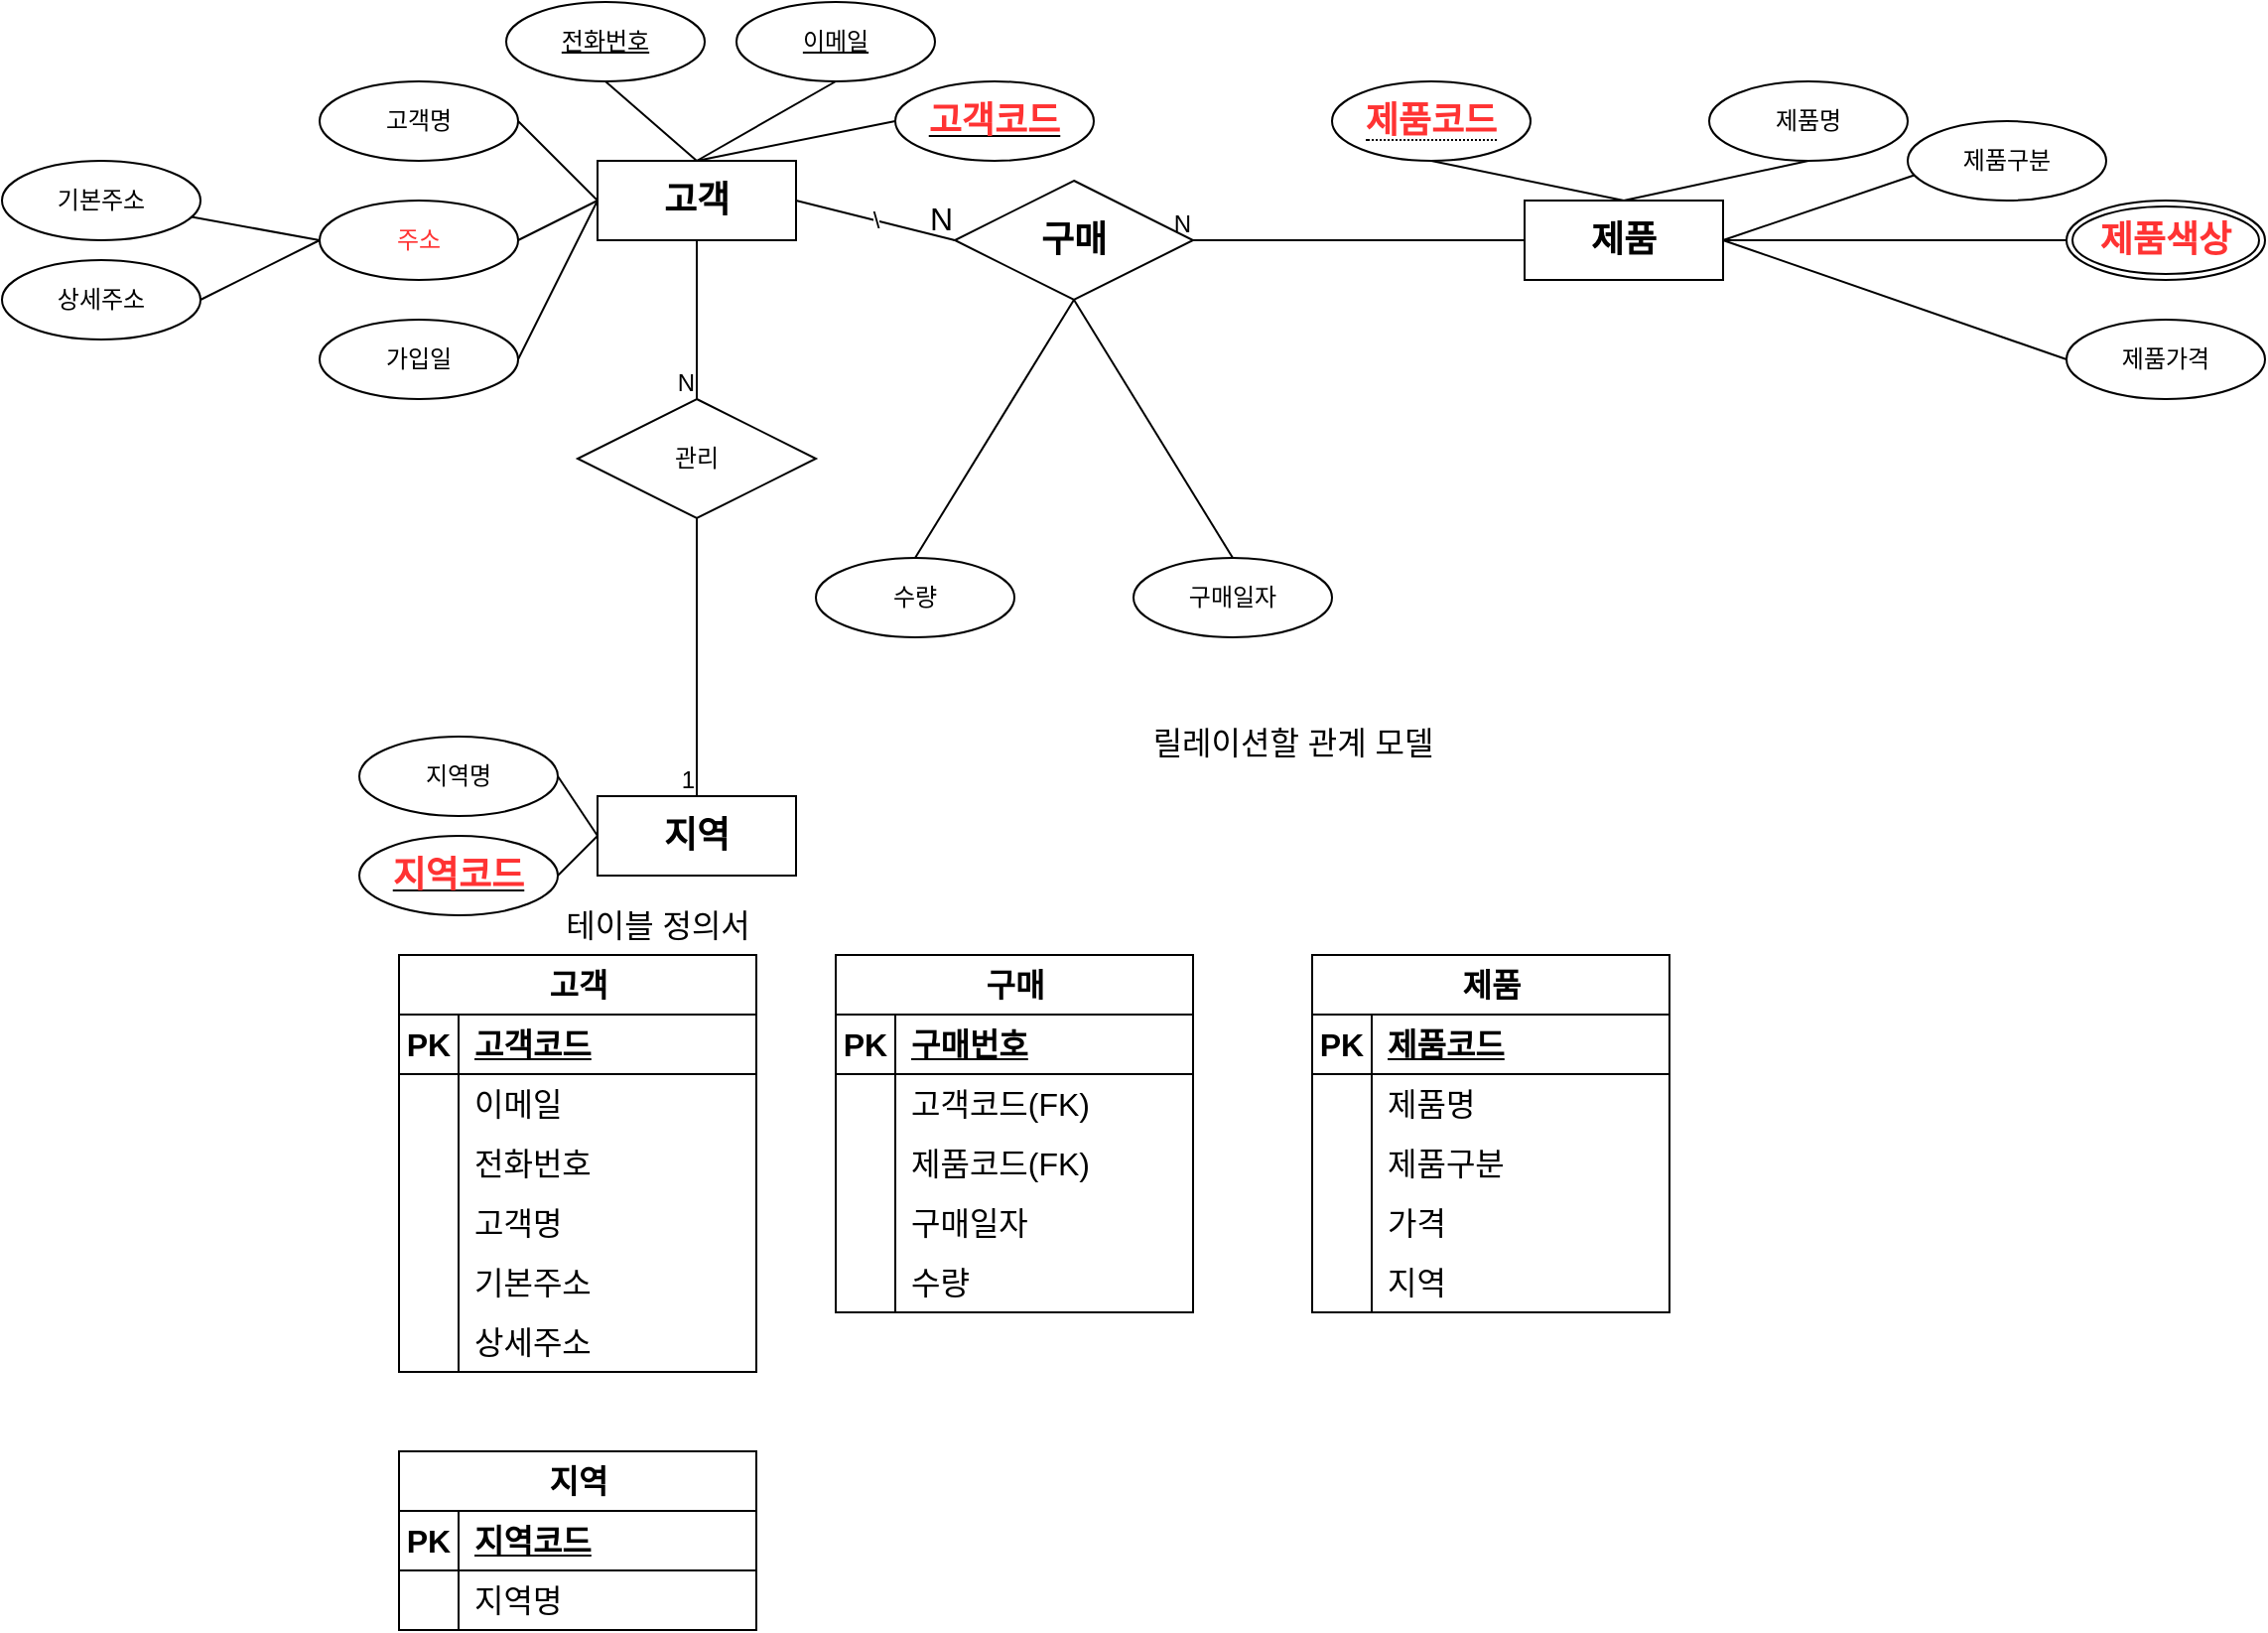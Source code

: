 <mxfile version="22.1.16" type="github">
  <diagram name="페이지-1" id="XXd5la0gGxo-WiuPi_Nq">
    <mxGraphModel dx="772" dy="799" grid="1" gridSize="10" guides="1" tooltips="1" connect="1" arrows="1" fold="1" page="1" pageScale="1" pageWidth="827" pageHeight="1169" math="0" shadow="0">
      <root>
        <mxCell id="0" />
        <mxCell id="1" parent="0" />
        <mxCell id="Sp2O6UVeh7xAuPdAi9yz-2" value="&lt;font style=&quot;font-size: 18px;&quot;&gt;&lt;b&gt;고객&lt;/b&gt;&lt;/font&gt;" style="whiteSpace=wrap;html=1;align=center;" parent="1" vertex="1">
          <mxGeometry x="360" y="680" width="100" height="40" as="geometry" />
        </mxCell>
        <mxCell id="Sp2O6UVeh7xAuPdAi9yz-3" value="고객명" style="ellipse;whiteSpace=wrap;html=1;align=center;" parent="1" vertex="1">
          <mxGeometry x="220" y="640" width="100" height="40" as="geometry" />
        </mxCell>
        <mxCell id="Sp2O6UVeh7xAuPdAi9yz-4" value="" style="endArrow=none;html=1;rounded=0;exitX=1;exitY=0.5;exitDx=0;exitDy=0;entryX=0;entryY=0.5;entryDx=0;entryDy=0;" parent="1" source="Sp2O6UVeh7xAuPdAi9yz-3" target="Sp2O6UVeh7xAuPdAi9yz-2" edge="1">
          <mxGeometry relative="1" as="geometry">
            <mxPoint x="330" y="700" as="sourcePoint" />
            <mxPoint x="490" y="700" as="targetPoint" />
          </mxGeometry>
        </mxCell>
        <mxCell id="Sp2O6UVeh7xAuPdAi9yz-6" value="" style="endArrow=none;html=1;rounded=0;entryX=0.5;entryY=1;entryDx=0;entryDy=0;exitX=0.5;exitY=0;exitDx=0;exitDy=0;" parent="1" source="Sp2O6UVeh7xAuPdAi9yz-2" target="Sp2O6UVeh7xAuPdAi9yz-8" edge="1">
          <mxGeometry relative="1" as="geometry">
            <mxPoint x="395" y="680" as="sourcePoint" />
            <mxPoint x="410" y="640" as="targetPoint" />
          </mxGeometry>
        </mxCell>
        <mxCell id="Sp2O6UVeh7xAuPdAi9yz-8" value="전화번호" style="ellipse;whiteSpace=wrap;html=1;align=center;fontStyle=4;" parent="1" vertex="1">
          <mxGeometry x="314" y="600" width="100" height="40" as="geometry" />
        </mxCell>
        <mxCell id="Sp2O6UVeh7xAuPdAi9yz-12" value="이메일" style="ellipse;whiteSpace=wrap;html=1;align=center;fontStyle=4;" parent="1" vertex="1">
          <mxGeometry x="430" y="600" width="100" height="40" as="geometry" />
        </mxCell>
        <mxCell id="Sp2O6UVeh7xAuPdAi9yz-13" value="&lt;font color=&quot;#ff3333&quot; style=&quot;font-size: 18px;&quot;&gt;&lt;b&gt;고객코드&lt;/b&gt;&lt;/font&gt;" style="ellipse;whiteSpace=wrap;html=1;align=center;fontStyle=4;" parent="1" vertex="1">
          <mxGeometry x="510" y="640" width="100" height="40" as="geometry" />
        </mxCell>
        <mxCell id="Sp2O6UVeh7xAuPdAi9yz-15" value="&lt;font color=&quot;#ff3333&quot;&gt;주소&lt;/font&gt;" style="ellipse;whiteSpace=wrap;html=1;align=center;" parent="1" vertex="1">
          <mxGeometry x="220" y="700" width="100" height="40" as="geometry" />
        </mxCell>
        <mxCell id="Sp2O6UVeh7xAuPdAi9yz-16" value="" style="endArrow=none;html=1;rounded=0;exitX=1;exitY=0.5;exitDx=0;exitDy=0;entryX=0;entryY=0.5;entryDx=0;entryDy=0;" parent="1" source="Sp2O6UVeh7xAuPdAi9yz-15" target="Sp2O6UVeh7xAuPdAi9yz-2" edge="1">
          <mxGeometry relative="1" as="geometry">
            <mxPoint x="390" y="690" as="sourcePoint" />
            <mxPoint x="550" y="690" as="targetPoint" />
          </mxGeometry>
        </mxCell>
        <mxCell id="Sp2O6UVeh7xAuPdAi9yz-17" value="기본주소" style="ellipse;whiteSpace=wrap;html=1;align=center;" parent="1" vertex="1">
          <mxGeometry x="60" y="680" width="100" height="40" as="geometry" />
        </mxCell>
        <mxCell id="Sp2O6UVeh7xAuPdAi9yz-19" value="상세주소" style="ellipse;whiteSpace=wrap;html=1;align=center;" parent="1" vertex="1">
          <mxGeometry x="60" y="730" width="100" height="40" as="geometry" />
        </mxCell>
        <mxCell id="Sp2O6UVeh7xAuPdAi9yz-20" value="" style="endArrow=none;html=1;rounded=0;exitX=1;exitY=0.5;exitDx=0;exitDy=0;entryX=0;entryY=0.5;entryDx=0;entryDy=0;" parent="1" source="Sp2O6UVeh7xAuPdAi9yz-19" target="Sp2O6UVeh7xAuPdAi9yz-15" edge="1">
          <mxGeometry relative="1" as="geometry">
            <mxPoint x="360" y="690" as="sourcePoint" />
            <mxPoint x="520" y="690" as="targetPoint" />
          </mxGeometry>
        </mxCell>
        <mxCell id="Sp2O6UVeh7xAuPdAi9yz-21" value="" style="endArrow=none;html=1;rounded=0;entryX=0;entryY=0.5;entryDx=0;entryDy=0;" parent="1" source="Sp2O6UVeh7xAuPdAi9yz-17" target="Sp2O6UVeh7xAuPdAi9yz-15" edge="1">
          <mxGeometry relative="1" as="geometry">
            <mxPoint x="360" y="690" as="sourcePoint" />
            <mxPoint x="520" y="690" as="targetPoint" />
          </mxGeometry>
        </mxCell>
        <mxCell id="Sp2O6UVeh7xAuPdAi9yz-22" value="가입일" style="ellipse;whiteSpace=wrap;html=1;align=center;" parent="1" vertex="1">
          <mxGeometry x="220" y="760" width="100" height="40" as="geometry" />
        </mxCell>
        <mxCell id="Sp2O6UVeh7xAuPdAi9yz-23" value="" style="endArrow=none;html=1;rounded=0;exitX=1;exitY=0.5;exitDx=0;exitDy=0;" parent="1" source="Sp2O6UVeh7xAuPdAi9yz-22" edge="1">
          <mxGeometry relative="1" as="geometry">
            <mxPoint x="360" y="690" as="sourcePoint" />
            <mxPoint x="360" y="700" as="targetPoint" />
          </mxGeometry>
        </mxCell>
        <mxCell id="Sp2O6UVeh7xAuPdAi9yz-29" value="&lt;font style=&quot;font-size: 18px;&quot;&gt;&lt;b&gt;지역&lt;/b&gt;&lt;/font&gt;" style="whiteSpace=wrap;html=1;align=center;" parent="1" vertex="1">
          <mxGeometry x="360" y="1000" width="100" height="40" as="geometry" />
        </mxCell>
        <mxCell id="Sp2O6UVeh7xAuPdAi9yz-32" value="지역명" style="ellipse;whiteSpace=wrap;html=1;align=center;" parent="1" vertex="1">
          <mxGeometry x="240" y="970" width="100" height="40" as="geometry" />
        </mxCell>
        <mxCell id="Sp2O6UVeh7xAuPdAi9yz-33" value="&lt;font color=&quot;#ff3333&quot; style=&quot;font-size: 18px;&quot;&gt;&lt;b&gt;지역코드&lt;/b&gt;&lt;/font&gt;" style="ellipse;whiteSpace=wrap;html=1;align=center;fontStyle=4;" parent="1" vertex="1">
          <mxGeometry x="240" y="1020" width="100" height="40" as="geometry" />
        </mxCell>
        <mxCell id="Sp2O6UVeh7xAuPdAi9yz-34" value="" style="endArrow=none;html=1;rounded=0;exitX=1;exitY=0.5;exitDx=0;exitDy=0;entryX=0;entryY=0.5;entryDx=0;entryDy=0;" parent="1" source="Sp2O6UVeh7xAuPdAi9yz-33" target="Sp2O6UVeh7xAuPdAi9yz-29" edge="1">
          <mxGeometry relative="1" as="geometry">
            <mxPoint x="360" y="990" as="sourcePoint" />
            <mxPoint x="520" y="990" as="targetPoint" />
          </mxGeometry>
        </mxCell>
        <mxCell id="Sp2O6UVeh7xAuPdAi9yz-39" value="" style="endArrow=none;html=1;rounded=0;exitX=1;exitY=0.5;exitDx=0;exitDy=0;entryX=0;entryY=0.5;entryDx=0;entryDy=0;" parent="1" source="Sp2O6UVeh7xAuPdAi9yz-32" target="Sp2O6UVeh7xAuPdAi9yz-29" edge="1">
          <mxGeometry relative="1" as="geometry">
            <mxPoint x="360" y="990" as="sourcePoint" />
            <mxPoint x="520" y="990" as="targetPoint" />
          </mxGeometry>
        </mxCell>
        <mxCell id="Sp2O6UVeh7xAuPdAi9yz-53" value="&lt;font style=&quot;font-size: 18px;&quot;&gt;&lt;b&gt;제품&lt;/b&gt;&lt;/font&gt;" style="whiteSpace=wrap;html=1;align=center;" parent="1" vertex="1">
          <mxGeometry x="827" y="700" width="100" height="40" as="geometry" />
        </mxCell>
        <mxCell id="Sp2O6UVeh7xAuPdAi9yz-54" value="" style="endArrow=none;html=1;rounded=0;entryX=0.5;entryY=0;entryDx=0;entryDy=0;exitX=0.5;exitY=1;exitDx=0;exitDy=0;" parent="1" source="Sp2O6UVeh7xAuPdAi9yz-94" target="Sp2O6UVeh7xAuPdAi9yz-53" edge="1">
          <mxGeometry relative="1" as="geometry">
            <mxPoint x="830" y="760" as="sourcePoint" />
            <mxPoint x="820" y="910" as="targetPoint" />
          </mxGeometry>
        </mxCell>
        <mxCell id="Sp2O6UVeh7xAuPdAi9yz-56" value="" style="endArrow=none;html=1;rounded=0;entryX=0.5;entryY=0;entryDx=0;entryDy=0;exitX=0.5;exitY=1;exitDx=0;exitDy=0;" parent="1" source="Sp2O6UVeh7xAuPdAi9yz-57" target="Sp2O6UVeh7xAuPdAi9yz-53" edge="1">
          <mxGeometry relative="1" as="geometry">
            <mxPoint x="960" y="760" as="sourcePoint" />
            <mxPoint x="820" y="910" as="targetPoint" />
          </mxGeometry>
        </mxCell>
        <mxCell id="Sp2O6UVeh7xAuPdAi9yz-57" value="제품명" style="ellipse;whiteSpace=wrap;html=1;align=center;" parent="1" vertex="1">
          <mxGeometry x="920" y="640" width="100" height="40" as="geometry" />
        </mxCell>
        <mxCell id="Sp2O6UVeh7xAuPdAi9yz-58" value="" style="endArrow=none;html=1;rounded=0;exitX=1;exitY=0.5;exitDx=0;exitDy=0;entryX=0.04;entryY=0.675;entryDx=0;entryDy=0;entryPerimeter=0;" parent="1" source="Sp2O6UVeh7xAuPdAi9yz-53" target="Sp2O6UVeh7xAuPdAi9yz-59" edge="1">
          <mxGeometry relative="1" as="geometry">
            <mxPoint x="660" y="810" as="sourcePoint" />
            <mxPoint x="1040" y="800" as="targetPoint" />
          </mxGeometry>
        </mxCell>
        <mxCell id="Sp2O6UVeh7xAuPdAi9yz-59" value="제품구분" style="ellipse;whiteSpace=wrap;html=1;align=center;" parent="1" vertex="1">
          <mxGeometry x="1020" y="660" width="100" height="40" as="geometry" />
        </mxCell>
        <mxCell id="Sp2O6UVeh7xAuPdAi9yz-60" value="&lt;font color=&quot;#ff3333&quot; style=&quot;font-size: 18px;&quot;&gt;&lt;b&gt;제품색상&lt;/b&gt;&lt;/font&gt;" style="ellipse;shape=doubleEllipse;margin=3;whiteSpace=wrap;html=1;align=center;" parent="1" vertex="1">
          <mxGeometry x="1100" y="700" width="100" height="40" as="geometry" />
        </mxCell>
        <mxCell id="Sp2O6UVeh7xAuPdAi9yz-61" value="" style="endArrow=none;html=1;rounded=0;exitX=1;exitY=0.5;exitDx=0;exitDy=0;entryX=0;entryY=0.5;entryDx=0;entryDy=0;" parent="1" source="Sp2O6UVeh7xAuPdAi9yz-53" target="Sp2O6UVeh7xAuPdAi9yz-60" edge="1">
          <mxGeometry relative="1" as="geometry">
            <mxPoint x="660" y="810" as="sourcePoint" />
            <mxPoint x="820" y="810" as="targetPoint" />
          </mxGeometry>
        </mxCell>
        <mxCell id="Sp2O6UVeh7xAuPdAi9yz-62" value="" style="endArrow=none;html=1;rounded=0;exitX=1;exitY=0.5;exitDx=0;exitDy=0;entryX=0;entryY=0.5;entryDx=0;entryDy=0;" parent="1" source="Sp2O6UVeh7xAuPdAi9yz-53" target="Sp2O6UVeh7xAuPdAi9yz-63" edge="1">
          <mxGeometry relative="1" as="geometry">
            <mxPoint x="660" y="810" as="sourcePoint" />
            <mxPoint x="1040" y="920" as="targetPoint" />
          </mxGeometry>
        </mxCell>
        <mxCell id="Sp2O6UVeh7xAuPdAi9yz-63" value="제품가격" style="ellipse;whiteSpace=wrap;html=1;align=center;" parent="1" vertex="1">
          <mxGeometry x="1100" y="760" width="100" height="40" as="geometry" />
        </mxCell>
        <mxCell id="Sp2O6UVeh7xAuPdAi9yz-67" value="" style="endArrow=none;html=1;rounded=0;entryX=0.5;entryY=0;entryDx=0;entryDy=0;exitX=0.5;exitY=1;exitDx=0;exitDy=0;" parent="1" source="Sp2O6UVeh7xAuPdAi9yz-12" target="Sp2O6UVeh7xAuPdAi9yz-2" edge="1">
          <mxGeometry relative="1" as="geometry">
            <mxPoint x="210" y="800" as="sourcePoint" />
            <mxPoint x="370" y="800" as="targetPoint" />
          </mxGeometry>
        </mxCell>
        <mxCell id="Sp2O6UVeh7xAuPdAi9yz-72" value="" style="endArrow=none;html=1;rounded=0;exitX=0;exitY=0.5;exitDx=0;exitDy=0;" parent="1" source="Sp2O6UVeh7xAuPdAi9yz-13" edge="1">
          <mxGeometry relative="1" as="geometry">
            <mxPoint x="210" y="800" as="sourcePoint" />
            <mxPoint x="410" y="680" as="targetPoint" />
          </mxGeometry>
        </mxCell>
        <mxCell id="Sp2O6UVeh7xAuPdAi9yz-73" value="" style="endArrow=none;html=1;rounded=0;exitX=0.5;exitY=1;exitDx=0;exitDy=0;" parent="1" source="Sp2O6UVeh7xAuPdAi9yz-2" edge="1">
          <mxGeometry relative="1" as="geometry">
            <mxPoint x="210" y="800" as="sourcePoint" />
            <mxPoint x="410" y="800" as="targetPoint" />
          </mxGeometry>
        </mxCell>
        <mxCell id="Sp2O6UVeh7xAuPdAi9yz-74" value="N" style="resizable=0;html=1;whiteSpace=wrap;align=right;verticalAlign=bottom;" parent="Sp2O6UVeh7xAuPdAi9yz-73" connectable="0" vertex="1">
          <mxGeometry x="1" relative="1" as="geometry" />
        </mxCell>
        <mxCell id="Sp2O6UVeh7xAuPdAi9yz-75" value="관리" style="shape=rhombus;perimeter=rhombusPerimeter;whiteSpace=wrap;html=1;align=center;" parent="1" vertex="1">
          <mxGeometry x="350" y="800" width="120" height="60" as="geometry" />
        </mxCell>
        <mxCell id="Sp2O6UVeh7xAuPdAi9yz-76" value="" style="endArrow=none;html=1;rounded=0;entryX=0.5;entryY=0;entryDx=0;entryDy=0;exitX=0.5;exitY=1;exitDx=0;exitDy=0;" parent="1" source="Sp2O6UVeh7xAuPdAi9yz-75" target="Sp2O6UVeh7xAuPdAi9yz-29" edge="1">
          <mxGeometry relative="1" as="geometry">
            <mxPoint x="210" y="800" as="sourcePoint" />
            <mxPoint x="370" y="800" as="targetPoint" />
          </mxGeometry>
        </mxCell>
        <mxCell id="Sp2O6UVeh7xAuPdAi9yz-77" value="1" style="resizable=0;html=1;whiteSpace=wrap;align=right;verticalAlign=bottom;" parent="Sp2O6UVeh7xAuPdAi9yz-76" connectable="0" vertex="1">
          <mxGeometry x="1" relative="1" as="geometry" />
        </mxCell>
        <mxCell id="Sp2O6UVeh7xAuPdAi9yz-82" value="&lt;font style=&quot;font-size: 18px;&quot;&gt;&lt;b&gt;구매&lt;/b&gt;&lt;/font&gt;" style="shape=rhombus;perimeter=rhombusPerimeter;whiteSpace=wrap;html=1;align=center;" parent="1" vertex="1">
          <mxGeometry x="540" y="690" width="120" height="60" as="geometry" />
        </mxCell>
        <mxCell id="Sp2O6UVeh7xAuPdAi9yz-87" value="" style="endArrow=none;html=1;rounded=0;exitX=0.5;exitY=1;exitDx=0;exitDy=0;" parent="1" source="Sp2O6UVeh7xAuPdAi9yz-82" edge="1">
          <mxGeometry relative="1" as="geometry">
            <mxPoint x="500" y="800" as="sourcePoint" />
            <mxPoint x="520" y="880" as="targetPoint" />
          </mxGeometry>
        </mxCell>
        <mxCell id="Sp2O6UVeh7xAuPdAi9yz-88" value="수량" style="ellipse;whiteSpace=wrap;html=1;align=center;" parent="1" vertex="1">
          <mxGeometry x="470" y="880" width="100" height="40" as="geometry" />
        </mxCell>
        <mxCell id="Sp2O6UVeh7xAuPdAi9yz-89" value="" style="endArrow=none;html=1;rounded=0;exitX=0.5;exitY=1;exitDx=0;exitDy=0;entryX=0.5;entryY=0;entryDx=0;entryDy=0;" parent="1" edge="1" target="Sp2O6UVeh7xAuPdAi9yz-90" source="Sp2O6UVeh7xAuPdAi9yz-82">
          <mxGeometry relative="1" as="geometry">
            <mxPoint x="620" y="790" as="sourcePoint" />
            <mxPoint x="640" y="880" as="targetPoint" />
          </mxGeometry>
        </mxCell>
        <mxCell id="Sp2O6UVeh7xAuPdAi9yz-90" value="구매일자" style="ellipse;whiteSpace=wrap;html=1;align=center;" parent="1" vertex="1">
          <mxGeometry x="630" y="880" width="100" height="40" as="geometry" />
        </mxCell>
        <mxCell id="Sp2O6UVeh7xAuPdAi9yz-91" value="" style="endArrow=none;html=1;rounded=0;exitX=0;exitY=0.5;exitDx=0;exitDy=0;entryX=1;entryY=0.5;entryDx=0;entryDy=0;" parent="1" source="Sp2O6UVeh7xAuPdAi9yz-53" target="Sp2O6UVeh7xAuPdAi9yz-82" edge="1">
          <mxGeometry relative="1" as="geometry">
            <mxPoint x="500" y="800" as="sourcePoint" />
            <mxPoint x="750" y="910" as="targetPoint" />
          </mxGeometry>
        </mxCell>
        <mxCell id="Sp2O6UVeh7xAuPdAi9yz-92" value="N" style="resizable=0;html=1;whiteSpace=wrap;align=right;verticalAlign=bottom;" parent="Sp2O6UVeh7xAuPdAi9yz-91" connectable="0" vertex="1">
          <mxGeometry x="1" relative="1" as="geometry" />
        </mxCell>
        <mxCell id="Sp2O6UVeh7xAuPdAi9yz-94" value="&lt;span style=&quot;border-bottom: 1px dotted&quot;&gt;&lt;font color=&quot;#ff3333&quot; style=&quot;font-size: 18px;&quot;&gt;&lt;b&gt;제품코드&lt;/b&gt;&lt;/font&gt;&lt;/span&gt;" style="ellipse;whiteSpace=wrap;html=1;align=center;" parent="1" vertex="1">
          <mxGeometry x="730" y="640" width="100" height="40" as="geometry" />
        </mxCell>
        <mxCell id="5yjKq1ibxhHhdfg8pm5G-1" value="고객" style="shape=table;startSize=30;container=1;collapsible=1;childLayout=tableLayout;fixedRows=1;rowLines=0;fontStyle=1;align=center;resizeLast=1;html=1;fontSize=16;" vertex="1" parent="1">
          <mxGeometry x="260" y="1080" width="180" height="210" as="geometry" />
        </mxCell>
        <mxCell id="5yjKq1ibxhHhdfg8pm5G-2" value="" style="shape=tableRow;horizontal=0;startSize=0;swimlaneHead=0;swimlaneBody=0;fillColor=none;collapsible=0;dropTarget=0;points=[[0,0.5],[1,0.5]];portConstraint=eastwest;top=0;left=0;right=0;bottom=1;fontSize=16;" vertex="1" parent="5yjKq1ibxhHhdfg8pm5G-1">
          <mxGeometry y="30" width="180" height="30" as="geometry" />
        </mxCell>
        <mxCell id="5yjKq1ibxhHhdfg8pm5G-3" value="PK" style="shape=partialRectangle;connectable=0;fillColor=none;top=0;left=0;bottom=0;right=0;fontStyle=1;overflow=hidden;whiteSpace=wrap;html=1;fontSize=16;" vertex="1" parent="5yjKq1ibxhHhdfg8pm5G-2">
          <mxGeometry width="30" height="30" as="geometry">
            <mxRectangle width="30" height="30" as="alternateBounds" />
          </mxGeometry>
        </mxCell>
        <mxCell id="5yjKq1ibxhHhdfg8pm5G-4" value="고객코드" style="shape=partialRectangle;connectable=0;fillColor=none;top=0;left=0;bottom=0;right=0;align=left;spacingLeft=6;fontStyle=5;overflow=hidden;whiteSpace=wrap;html=1;fontSize=16;" vertex="1" parent="5yjKq1ibxhHhdfg8pm5G-2">
          <mxGeometry x="30" width="150" height="30" as="geometry">
            <mxRectangle width="150" height="30" as="alternateBounds" />
          </mxGeometry>
        </mxCell>
        <mxCell id="5yjKq1ibxhHhdfg8pm5G-5" value="" style="shape=tableRow;horizontal=0;startSize=0;swimlaneHead=0;swimlaneBody=0;fillColor=none;collapsible=0;dropTarget=0;points=[[0,0.5],[1,0.5]];portConstraint=eastwest;top=0;left=0;right=0;bottom=0;fontSize=16;" vertex="1" parent="5yjKq1ibxhHhdfg8pm5G-1">
          <mxGeometry y="60" width="180" height="30" as="geometry" />
        </mxCell>
        <mxCell id="5yjKq1ibxhHhdfg8pm5G-6" value="" style="shape=partialRectangle;connectable=0;fillColor=none;top=0;left=0;bottom=0;right=0;editable=1;overflow=hidden;whiteSpace=wrap;html=1;fontSize=16;" vertex="1" parent="5yjKq1ibxhHhdfg8pm5G-5">
          <mxGeometry width="30" height="30" as="geometry">
            <mxRectangle width="30" height="30" as="alternateBounds" />
          </mxGeometry>
        </mxCell>
        <mxCell id="5yjKq1ibxhHhdfg8pm5G-7" value="이메일" style="shape=partialRectangle;connectable=0;fillColor=none;top=0;left=0;bottom=0;right=0;align=left;spacingLeft=6;overflow=hidden;whiteSpace=wrap;html=1;fontSize=16;" vertex="1" parent="5yjKq1ibxhHhdfg8pm5G-5">
          <mxGeometry x="30" width="150" height="30" as="geometry">
            <mxRectangle width="150" height="30" as="alternateBounds" />
          </mxGeometry>
        </mxCell>
        <mxCell id="5yjKq1ibxhHhdfg8pm5G-8" value="" style="shape=tableRow;horizontal=0;startSize=0;swimlaneHead=0;swimlaneBody=0;fillColor=none;collapsible=0;dropTarget=0;points=[[0,0.5],[1,0.5]];portConstraint=eastwest;top=0;left=0;right=0;bottom=0;fontSize=16;" vertex="1" parent="5yjKq1ibxhHhdfg8pm5G-1">
          <mxGeometry y="90" width="180" height="30" as="geometry" />
        </mxCell>
        <mxCell id="5yjKq1ibxhHhdfg8pm5G-9" value="" style="shape=partialRectangle;connectable=0;fillColor=none;top=0;left=0;bottom=0;right=0;editable=1;overflow=hidden;whiteSpace=wrap;html=1;fontSize=16;" vertex="1" parent="5yjKq1ibxhHhdfg8pm5G-8">
          <mxGeometry width="30" height="30" as="geometry">
            <mxRectangle width="30" height="30" as="alternateBounds" />
          </mxGeometry>
        </mxCell>
        <mxCell id="5yjKq1ibxhHhdfg8pm5G-10" value="전화번호" style="shape=partialRectangle;connectable=0;fillColor=none;top=0;left=0;bottom=0;right=0;align=left;spacingLeft=6;overflow=hidden;whiteSpace=wrap;html=1;fontSize=16;" vertex="1" parent="5yjKq1ibxhHhdfg8pm5G-8">
          <mxGeometry x="30" width="150" height="30" as="geometry">
            <mxRectangle width="150" height="30" as="alternateBounds" />
          </mxGeometry>
        </mxCell>
        <mxCell id="5yjKq1ibxhHhdfg8pm5G-11" value="" style="shape=tableRow;horizontal=0;startSize=0;swimlaneHead=0;swimlaneBody=0;fillColor=none;collapsible=0;dropTarget=0;points=[[0,0.5],[1,0.5]];portConstraint=eastwest;top=0;left=0;right=0;bottom=0;fontSize=16;" vertex="1" parent="5yjKq1ibxhHhdfg8pm5G-1">
          <mxGeometry y="120" width="180" height="30" as="geometry" />
        </mxCell>
        <mxCell id="5yjKq1ibxhHhdfg8pm5G-12" value="" style="shape=partialRectangle;connectable=0;fillColor=none;top=0;left=0;bottom=0;right=0;editable=1;overflow=hidden;whiteSpace=wrap;html=1;fontSize=16;" vertex="1" parent="5yjKq1ibxhHhdfg8pm5G-11">
          <mxGeometry width="30" height="30" as="geometry">
            <mxRectangle width="30" height="30" as="alternateBounds" />
          </mxGeometry>
        </mxCell>
        <mxCell id="5yjKq1ibxhHhdfg8pm5G-13" value="고객명" style="shape=partialRectangle;connectable=0;fillColor=none;top=0;left=0;bottom=0;right=0;align=left;spacingLeft=6;overflow=hidden;whiteSpace=wrap;html=1;fontSize=16;" vertex="1" parent="5yjKq1ibxhHhdfg8pm5G-11">
          <mxGeometry x="30" width="150" height="30" as="geometry">
            <mxRectangle width="150" height="30" as="alternateBounds" />
          </mxGeometry>
        </mxCell>
        <mxCell id="5yjKq1ibxhHhdfg8pm5G-49" value="" style="shape=tableRow;horizontal=0;startSize=0;swimlaneHead=0;swimlaneBody=0;fillColor=none;collapsible=0;dropTarget=0;points=[[0,0.5],[1,0.5]];portConstraint=eastwest;top=0;left=0;right=0;bottom=0;fontSize=16;" vertex="1" parent="5yjKq1ibxhHhdfg8pm5G-1">
          <mxGeometry y="150" width="180" height="30" as="geometry" />
        </mxCell>
        <mxCell id="5yjKq1ibxhHhdfg8pm5G-50" value="" style="shape=partialRectangle;connectable=0;fillColor=none;top=0;left=0;bottom=0;right=0;editable=1;overflow=hidden;whiteSpace=wrap;html=1;fontSize=16;" vertex="1" parent="5yjKq1ibxhHhdfg8pm5G-49">
          <mxGeometry width="30" height="30" as="geometry">
            <mxRectangle width="30" height="30" as="alternateBounds" />
          </mxGeometry>
        </mxCell>
        <mxCell id="5yjKq1ibxhHhdfg8pm5G-51" value="기본주소" style="shape=partialRectangle;connectable=0;fillColor=none;top=0;left=0;bottom=0;right=0;align=left;spacingLeft=6;overflow=hidden;whiteSpace=wrap;html=1;fontSize=16;" vertex="1" parent="5yjKq1ibxhHhdfg8pm5G-49">
          <mxGeometry x="30" width="150" height="30" as="geometry">
            <mxRectangle width="150" height="30" as="alternateBounds" />
          </mxGeometry>
        </mxCell>
        <mxCell id="5yjKq1ibxhHhdfg8pm5G-52" value="" style="shape=tableRow;horizontal=0;startSize=0;swimlaneHead=0;swimlaneBody=0;fillColor=none;collapsible=0;dropTarget=0;points=[[0,0.5],[1,0.5]];portConstraint=eastwest;top=0;left=0;right=0;bottom=0;fontSize=16;" vertex="1" parent="5yjKq1ibxhHhdfg8pm5G-1">
          <mxGeometry y="180" width="180" height="30" as="geometry" />
        </mxCell>
        <mxCell id="5yjKq1ibxhHhdfg8pm5G-53" value="" style="shape=partialRectangle;connectable=0;fillColor=none;top=0;left=0;bottom=0;right=0;editable=1;overflow=hidden;whiteSpace=wrap;html=1;fontSize=16;" vertex="1" parent="5yjKq1ibxhHhdfg8pm5G-52">
          <mxGeometry width="30" height="30" as="geometry">
            <mxRectangle width="30" height="30" as="alternateBounds" />
          </mxGeometry>
        </mxCell>
        <mxCell id="5yjKq1ibxhHhdfg8pm5G-54" value="상세주소" style="shape=partialRectangle;connectable=0;fillColor=none;top=0;left=0;bottom=0;right=0;align=left;spacingLeft=6;overflow=hidden;whiteSpace=wrap;html=1;fontSize=16;" vertex="1" parent="5yjKq1ibxhHhdfg8pm5G-52">
          <mxGeometry x="30" width="150" height="30" as="geometry">
            <mxRectangle width="150" height="30" as="alternateBounds" />
          </mxGeometry>
        </mxCell>
        <mxCell id="5yjKq1ibxhHhdfg8pm5G-14" value="릴레이션할 관계 모델" style="text;html=1;align=center;verticalAlign=middle;resizable=0;points=[];autosize=1;strokeColor=none;fillColor=none;fontSize=16;" vertex="1" parent="1">
          <mxGeometry x="620" y="958" width="180" height="30" as="geometry" />
        </mxCell>
        <mxCell id="5yjKq1ibxhHhdfg8pm5G-21" value="테이블 정의서" style="text;html=1;align=center;verticalAlign=middle;resizable=0;points=[];autosize=1;strokeColor=none;fillColor=none;fontSize=16;" vertex="1" parent="1">
          <mxGeometry x="330" y="1050" width="120" height="30" as="geometry" />
        </mxCell>
        <mxCell id="5yjKq1ibxhHhdfg8pm5G-58" value="제품" style="shape=table;startSize=30;container=1;collapsible=1;childLayout=tableLayout;fixedRows=1;rowLines=0;fontStyle=1;align=center;resizeLast=1;html=1;fontSize=16;" vertex="1" parent="1">
          <mxGeometry x="720" y="1080" width="180" height="180" as="geometry" />
        </mxCell>
        <mxCell id="5yjKq1ibxhHhdfg8pm5G-59" value="" style="shape=tableRow;horizontal=0;startSize=0;swimlaneHead=0;swimlaneBody=0;fillColor=none;collapsible=0;dropTarget=0;points=[[0,0.5],[1,0.5]];portConstraint=eastwest;top=0;left=0;right=0;bottom=1;fontSize=16;" vertex="1" parent="5yjKq1ibxhHhdfg8pm5G-58">
          <mxGeometry y="30" width="180" height="30" as="geometry" />
        </mxCell>
        <mxCell id="5yjKq1ibxhHhdfg8pm5G-60" value="PK" style="shape=partialRectangle;connectable=0;fillColor=none;top=0;left=0;bottom=0;right=0;fontStyle=1;overflow=hidden;whiteSpace=wrap;html=1;fontSize=16;" vertex="1" parent="5yjKq1ibxhHhdfg8pm5G-59">
          <mxGeometry width="30" height="30" as="geometry">
            <mxRectangle width="30" height="30" as="alternateBounds" />
          </mxGeometry>
        </mxCell>
        <mxCell id="5yjKq1ibxhHhdfg8pm5G-61" value="제품코드" style="shape=partialRectangle;connectable=0;fillColor=none;top=0;left=0;bottom=0;right=0;align=left;spacingLeft=6;fontStyle=5;overflow=hidden;whiteSpace=wrap;html=1;fontSize=16;" vertex="1" parent="5yjKq1ibxhHhdfg8pm5G-59">
          <mxGeometry x="30" width="150" height="30" as="geometry">
            <mxRectangle width="150" height="30" as="alternateBounds" />
          </mxGeometry>
        </mxCell>
        <mxCell id="5yjKq1ibxhHhdfg8pm5G-62" value="" style="shape=tableRow;horizontal=0;startSize=0;swimlaneHead=0;swimlaneBody=0;fillColor=none;collapsible=0;dropTarget=0;points=[[0,0.5],[1,0.5]];portConstraint=eastwest;top=0;left=0;right=0;bottom=0;fontSize=16;" vertex="1" parent="5yjKq1ibxhHhdfg8pm5G-58">
          <mxGeometry y="60" width="180" height="30" as="geometry" />
        </mxCell>
        <mxCell id="5yjKq1ibxhHhdfg8pm5G-63" value="" style="shape=partialRectangle;connectable=0;fillColor=none;top=0;left=0;bottom=0;right=0;editable=1;overflow=hidden;whiteSpace=wrap;html=1;fontSize=16;" vertex="1" parent="5yjKq1ibxhHhdfg8pm5G-62">
          <mxGeometry width="30" height="30" as="geometry">
            <mxRectangle width="30" height="30" as="alternateBounds" />
          </mxGeometry>
        </mxCell>
        <mxCell id="5yjKq1ibxhHhdfg8pm5G-64" value="제품명" style="shape=partialRectangle;connectable=0;fillColor=none;top=0;left=0;bottom=0;right=0;align=left;spacingLeft=6;overflow=hidden;whiteSpace=wrap;html=1;fontSize=16;" vertex="1" parent="5yjKq1ibxhHhdfg8pm5G-62">
          <mxGeometry x="30" width="150" height="30" as="geometry">
            <mxRectangle width="150" height="30" as="alternateBounds" />
          </mxGeometry>
        </mxCell>
        <mxCell id="5yjKq1ibxhHhdfg8pm5G-65" value="" style="shape=tableRow;horizontal=0;startSize=0;swimlaneHead=0;swimlaneBody=0;fillColor=none;collapsible=0;dropTarget=0;points=[[0,0.5],[1,0.5]];portConstraint=eastwest;top=0;left=0;right=0;bottom=0;fontSize=16;" vertex="1" parent="5yjKq1ibxhHhdfg8pm5G-58">
          <mxGeometry y="90" width="180" height="30" as="geometry" />
        </mxCell>
        <mxCell id="5yjKq1ibxhHhdfg8pm5G-66" value="" style="shape=partialRectangle;connectable=0;fillColor=none;top=0;left=0;bottom=0;right=0;editable=1;overflow=hidden;whiteSpace=wrap;html=1;fontSize=16;" vertex="1" parent="5yjKq1ibxhHhdfg8pm5G-65">
          <mxGeometry width="30" height="30" as="geometry">
            <mxRectangle width="30" height="30" as="alternateBounds" />
          </mxGeometry>
        </mxCell>
        <mxCell id="5yjKq1ibxhHhdfg8pm5G-67" value="제품구분" style="shape=partialRectangle;connectable=0;fillColor=none;top=0;left=0;bottom=0;right=0;align=left;spacingLeft=6;overflow=hidden;whiteSpace=wrap;html=1;fontSize=16;" vertex="1" parent="5yjKq1ibxhHhdfg8pm5G-65">
          <mxGeometry x="30" width="150" height="30" as="geometry">
            <mxRectangle width="150" height="30" as="alternateBounds" />
          </mxGeometry>
        </mxCell>
        <mxCell id="5yjKq1ibxhHhdfg8pm5G-71" value="" style="shape=tableRow;horizontal=0;startSize=0;swimlaneHead=0;swimlaneBody=0;fillColor=none;collapsible=0;dropTarget=0;points=[[0,0.5],[1,0.5]];portConstraint=eastwest;top=0;left=0;right=0;bottom=0;fontSize=16;" vertex="1" parent="5yjKq1ibxhHhdfg8pm5G-58">
          <mxGeometry y="120" width="180" height="30" as="geometry" />
        </mxCell>
        <mxCell id="5yjKq1ibxhHhdfg8pm5G-72" value="" style="shape=partialRectangle;connectable=0;fillColor=none;top=0;left=0;bottom=0;right=0;editable=1;overflow=hidden;whiteSpace=wrap;html=1;fontSize=16;" vertex="1" parent="5yjKq1ibxhHhdfg8pm5G-71">
          <mxGeometry width="30" height="30" as="geometry">
            <mxRectangle width="30" height="30" as="alternateBounds" />
          </mxGeometry>
        </mxCell>
        <mxCell id="5yjKq1ibxhHhdfg8pm5G-73" value="가격" style="shape=partialRectangle;connectable=0;fillColor=none;top=0;left=0;bottom=0;right=0;align=left;spacingLeft=6;overflow=hidden;whiteSpace=wrap;html=1;fontSize=16;" vertex="1" parent="5yjKq1ibxhHhdfg8pm5G-71">
          <mxGeometry x="30" width="150" height="30" as="geometry">
            <mxRectangle width="150" height="30" as="alternateBounds" />
          </mxGeometry>
        </mxCell>
        <mxCell id="5yjKq1ibxhHhdfg8pm5G-80" value="" style="shape=tableRow;horizontal=0;startSize=0;swimlaneHead=0;swimlaneBody=0;fillColor=none;collapsible=0;dropTarget=0;points=[[0,0.5],[1,0.5]];portConstraint=eastwest;top=0;left=0;right=0;bottom=0;fontSize=16;" vertex="1" parent="5yjKq1ibxhHhdfg8pm5G-58">
          <mxGeometry y="150" width="180" height="30" as="geometry" />
        </mxCell>
        <mxCell id="5yjKq1ibxhHhdfg8pm5G-81" value="" style="shape=partialRectangle;connectable=0;fillColor=none;top=0;left=0;bottom=0;right=0;editable=1;overflow=hidden;whiteSpace=wrap;html=1;fontSize=16;" vertex="1" parent="5yjKq1ibxhHhdfg8pm5G-80">
          <mxGeometry width="30" height="30" as="geometry">
            <mxRectangle width="30" height="30" as="alternateBounds" />
          </mxGeometry>
        </mxCell>
        <mxCell id="5yjKq1ibxhHhdfg8pm5G-82" value="지역" style="shape=partialRectangle;connectable=0;fillColor=none;top=0;left=0;bottom=0;right=0;align=left;spacingLeft=6;overflow=hidden;whiteSpace=wrap;html=1;fontSize=16;" vertex="1" parent="5yjKq1ibxhHhdfg8pm5G-80">
          <mxGeometry x="30" width="150" height="30" as="geometry">
            <mxRectangle width="150" height="30" as="alternateBounds" />
          </mxGeometry>
        </mxCell>
        <mxCell id="5yjKq1ibxhHhdfg8pm5G-83" value="지역" style="shape=table;startSize=30;container=1;collapsible=1;childLayout=tableLayout;fixedRows=1;rowLines=0;fontStyle=1;align=center;resizeLast=1;html=1;fontSize=16;" vertex="1" parent="1">
          <mxGeometry x="260" y="1330" width="180" height="90" as="geometry" />
        </mxCell>
        <mxCell id="5yjKq1ibxhHhdfg8pm5G-84" value="" style="shape=tableRow;horizontal=0;startSize=0;swimlaneHead=0;swimlaneBody=0;fillColor=none;collapsible=0;dropTarget=0;points=[[0,0.5],[1,0.5]];portConstraint=eastwest;top=0;left=0;right=0;bottom=1;fontSize=16;" vertex="1" parent="5yjKq1ibxhHhdfg8pm5G-83">
          <mxGeometry y="30" width="180" height="30" as="geometry" />
        </mxCell>
        <mxCell id="5yjKq1ibxhHhdfg8pm5G-85" value="PK" style="shape=partialRectangle;connectable=0;fillColor=none;top=0;left=0;bottom=0;right=0;fontStyle=1;overflow=hidden;whiteSpace=wrap;html=1;fontSize=16;" vertex="1" parent="5yjKq1ibxhHhdfg8pm5G-84">
          <mxGeometry width="30" height="30" as="geometry">
            <mxRectangle width="30" height="30" as="alternateBounds" />
          </mxGeometry>
        </mxCell>
        <mxCell id="5yjKq1ibxhHhdfg8pm5G-86" value="지역코드" style="shape=partialRectangle;connectable=0;fillColor=none;top=0;left=0;bottom=0;right=0;align=left;spacingLeft=6;fontStyle=5;overflow=hidden;whiteSpace=wrap;html=1;fontSize=16;" vertex="1" parent="5yjKq1ibxhHhdfg8pm5G-84">
          <mxGeometry x="30" width="150" height="30" as="geometry">
            <mxRectangle width="150" height="30" as="alternateBounds" />
          </mxGeometry>
        </mxCell>
        <mxCell id="5yjKq1ibxhHhdfg8pm5G-87" value="" style="shape=tableRow;horizontal=0;startSize=0;swimlaneHead=0;swimlaneBody=0;fillColor=none;collapsible=0;dropTarget=0;points=[[0,0.5],[1,0.5]];portConstraint=eastwest;top=0;left=0;right=0;bottom=0;fontSize=16;" vertex="1" parent="5yjKq1ibxhHhdfg8pm5G-83">
          <mxGeometry y="60" width="180" height="30" as="geometry" />
        </mxCell>
        <mxCell id="5yjKq1ibxhHhdfg8pm5G-88" value="" style="shape=partialRectangle;connectable=0;fillColor=none;top=0;left=0;bottom=0;right=0;editable=1;overflow=hidden;whiteSpace=wrap;html=1;fontSize=16;" vertex="1" parent="5yjKq1ibxhHhdfg8pm5G-87">
          <mxGeometry width="30" height="30" as="geometry">
            <mxRectangle width="30" height="30" as="alternateBounds" />
          </mxGeometry>
        </mxCell>
        <mxCell id="5yjKq1ibxhHhdfg8pm5G-89" value="지역명" style="shape=partialRectangle;connectable=0;fillColor=none;top=0;left=0;bottom=0;right=0;align=left;spacingLeft=6;overflow=hidden;whiteSpace=wrap;html=1;fontSize=16;" vertex="1" parent="5yjKq1ibxhHhdfg8pm5G-87">
          <mxGeometry x="30" width="150" height="30" as="geometry">
            <mxRectangle width="150" height="30" as="alternateBounds" />
          </mxGeometry>
        </mxCell>
        <mxCell id="5yjKq1ibxhHhdfg8pm5G-99" value="구매" style="shape=table;startSize=30;container=1;collapsible=1;childLayout=tableLayout;fixedRows=1;rowLines=0;fontStyle=1;align=center;resizeLast=1;html=1;fontSize=16;" vertex="1" parent="1">
          <mxGeometry x="480" y="1080" width="180" height="180" as="geometry" />
        </mxCell>
        <mxCell id="5yjKq1ibxhHhdfg8pm5G-100" value="" style="shape=tableRow;horizontal=0;startSize=0;swimlaneHead=0;swimlaneBody=0;fillColor=none;collapsible=0;dropTarget=0;points=[[0,0.5],[1,0.5]];portConstraint=eastwest;top=0;left=0;right=0;bottom=1;fontSize=16;" vertex="1" parent="5yjKq1ibxhHhdfg8pm5G-99">
          <mxGeometry y="30" width="180" height="30" as="geometry" />
        </mxCell>
        <mxCell id="5yjKq1ibxhHhdfg8pm5G-101" value="PK" style="shape=partialRectangle;connectable=0;fillColor=none;top=0;left=0;bottom=0;right=0;fontStyle=1;overflow=hidden;whiteSpace=wrap;html=1;fontSize=16;" vertex="1" parent="5yjKq1ibxhHhdfg8pm5G-100">
          <mxGeometry width="30" height="30" as="geometry">
            <mxRectangle width="30" height="30" as="alternateBounds" />
          </mxGeometry>
        </mxCell>
        <mxCell id="5yjKq1ibxhHhdfg8pm5G-102" value="구매번호" style="shape=partialRectangle;connectable=0;fillColor=none;top=0;left=0;bottom=0;right=0;align=left;spacingLeft=6;fontStyle=5;overflow=hidden;whiteSpace=wrap;html=1;fontSize=16;" vertex="1" parent="5yjKq1ibxhHhdfg8pm5G-100">
          <mxGeometry x="30" width="150" height="30" as="geometry">
            <mxRectangle width="150" height="30" as="alternateBounds" />
          </mxGeometry>
        </mxCell>
        <mxCell id="5yjKq1ibxhHhdfg8pm5G-103" value="" style="shape=tableRow;horizontal=0;startSize=0;swimlaneHead=0;swimlaneBody=0;fillColor=none;collapsible=0;dropTarget=0;points=[[0,0.5],[1,0.5]];portConstraint=eastwest;top=0;left=0;right=0;bottom=0;fontSize=16;" vertex="1" parent="5yjKq1ibxhHhdfg8pm5G-99">
          <mxGeometry y="60" width="180" height="30" as="geometry" />
        </mxCell>
        <mxCell id="5yjKq1ibxhHhdfg8pm5G-104" value="" style="shape=partialRectangle;connectable=0;fillColor=none;top=0;left=0;bottom=0;right=0;editable=1;overflow=hidden;whiteSpace=wrap;html=1;fontSize=16;" vertex="1" parent="5yjKq1ibxhHhdfg8pm5G-103">
          <mxGeometry width="30" height="30" as="geometry">
            <mxRectangle width="30" height="30" as="alternateBounds" />
          </mxGeometry>
        </mxCell>
        <mxCell id="5yjKq1ibxhHhdfg8pm5G-105" value="고객코드(FK)" style="shape=partialRectangle;connectable=0;fillColor=none;top=0;left=0;bottom=0;right=0;align=left;spacingLeft=6;overflow=hidden;whiteSpace=wrap;html=1;fontSize=16;" vertex="1" parent="5yjKq1ibxhHhdfg8pm5G-103">
          <mxGeometry x="30" width="150" height="30" as="geometry">
            <mxRectangle width="150" height="30" as="alternateBounds" />
          </mxGeometry>
        </mxCell>
        <mxCell id="5yjKq1ibxhHhdfg8pm5G-106" value="" style="shape=tableRow;horizontal=0;startSize=0;swimlaneHead=0;swimlaneBody=0;fillColor=none;collapsible=0;dropTarget=0;points=[[0,0.5],[1,0.5]];portConstraint=eastwest;top=0;left=0;right=0;bottom=0;fontSize=16;" vertex="1" parent="5yjKq1ibxhHhdfg8pm5G-99">
          <mxGeometry y="90" width="180" height="30" as="geometry" />
        </mxCell>
        <mxCell id="5yjKq1ibxhHhdfg8pm5G-107" value="" style="shape=partialRectangle;connectable=0;fillColor=none;top=0;left=0;bottom=0;right=0;editable=1;overflow=hidden;whiteSpace=wrap;html=1;fontSize=16;" vertex="1" parent="5yjKq1ibxhHhdfg8pm5G-106">
          <mxGeometry width="30" height="30" as="geometry">
            <mxRectangle width="30" height="30" as="alternateBounds" />
          </mxGeometry>
        </mxCell>
        <mxCell id="5yjKq1ibxhHhdfg8pm5G-108" value="제품코드(FK)" style="shape=partialRectangle;connectable=0;fillColor=none;top=0;left=0;bottom=0;right=0;align=left;spacingLeft=6;overflow=hidden;whiteSpace=wrap;html=1;fontSize=16;" vertex="1" parent="5yjKq1ibxhHhdfg8pm5G-106">
          <mxGeometry x="30" width="150" height="30" as="geometry">
            <mxRectangle width="150" height="30" as="alternateBounds" />
          </mxGeometry>
        </mxCell>
        <mxCell id="5yjKq1ibxhHhdfg8pm5G-115" value="" style="shape=tableRow;horizontal=0;startSize=0;swimlaneHead=0;swimlaneBody=0;fillColor=none;collapsible=0;dropTarget=0;points=[[0,0.5],[1,0.5]];portConstraint=eastwest;top=0;left=0;right=0;bottom=0;fontSize=16;" vertex="1" parent="5yjKq1ibxhHhdfg8pm5G-99">
          <mxGeometry y="120" width="180" height="30" as="geometry" />
        </mxCell>
        <mxCell id="5yjKq1ibxhHhdfg8pm5G-116" value="" style="shape=partialRectangle;connectable=0;fillColor=none;top=0;left=0;bottom=0;right=0;editable=1;overflow=hidden;whiteSpace=wrap;html=1;fontSize=16;" vertex="1" parent="5yjKq1ibxhHhdfg8pm5G-115">
          <mxGeometry width="30" height="30" as="geometry">
            <mxRectangle width="30" height="30" as="alternateBounds" />
          </mxGeometry>
        </mxCell>
        <mxCell id="5yjKq1ibxhHhdfg8pm5G-117" value="구매일자" style="shape=partialRectangle;connectable=0;fillColor=none;top=0;left=0;bottom=0;right=0;align=left;spacingLeft=6;overflow=hidden;whiteSpace=wrap;html=1;fontSize=16;" vertex="1" parent="5yjKq1ibxhHhdfg8pm5G-115">
          <mxGeometry x="30" width="150" height="30" as="geometry">
            <mxRectangle width="150" height="30" as="alternateBounds" />
          </mxGeometry>
        </mxCell>
        <mxCell id="5yjKq1ibxhHhdfg8pm5G-118" value="" style="shape=tableRow;horizontal=0;startSize=0;swimlaneHead=0;swimlaneBody=0;fillColor=none;collapsible=0;dropTarget=0;points=[[0,0.5],[1,0.5]];portConstraint=eastwest;top=0;left=0;right=0;bottom=0;fontSize=16;" vertex="1" parent="5yjKq1ibxhHhdfg8pm5G-99">
          <mxGeometry y="150" width="180" height="30" as="geometry" />
        </mxCell>
        <mxCell id="5yjKq1ibxhHhdfg8pm5G-119" value="" style="shape=partialRectangle;connectable=0;fillColor=none;top=0;left=0;bottom=0;right=0;editable=1;overflow=hidden;whiteSpace=wrap;html=1;fontSize=16;" vertex="1" parent="5yjKq1ibxhHhdfg8pm5G-118">
          <mxGeometry width="30" height="30" as="geometry">
            <mxRectangle width="30" height="30" as="alternateBounds" />
          </mxGeometry>
        </mxCell>
        <mxCell id="5yjKq1ibxhHhdfg8pm5G-120" value="수량" style="shape=partialRectangle;connectable=0;fillColor=none;top=0;left=0;bottom=0;right=0;align=left;spacingLeft=6;overflow=hidden;whiteSpace=wrap;html=1;fontSize=16;" vertex="1" parent="5yjKq1ibxhHhdfg8pm5G-118">
          <mxGeometry x="30" width="150" height="30" as="geometry">
            <mxRectangle width="150" height="30" as="alternateBounds" />
          </mxGeometry>
        </mxCell>
        <mxCell id="5yjKq1ibxhHhdfg8pm5G-121" value="\" style="endArrow=none;html=1;rounded=0;fontSize=12;startSize=8;endSize=8;curved=1;exitX=1;exitY=0.5;exitDx=0;exitDy=0;entryX=0;entryY=0.5;entryDx=0;entryDy=0;" edge="1" parent="1" source="Sp2O6UVeh7xAuPdAi9yz-2" target="Sp2O6UVeh7xAuPdAi9yz-82">
          <mxGeometry relative="1" as="geometry">
            <mxPoint x="470" y="970" as="sourcePoint" />
            <mxPoint x="630" y="970" as="targetPoint" />
          </mxGeometry>
        </mxCell>
        <mxCell id="5yjKq1ibxhHhdfg8pm5G-122" value="N" style="resizable=0;html=1;whiteSpace=wrap;align=right;verticalAlign=bottom;fontSize=16;" connectable="0" vertex="1" parent="5yjKq1ibxhHhdfg8pm5G-121">
          <mxGeometry x="1" relative="1" as="geometry" />
        </mxCell>
      </root>
    </mxGraphModel>
  </diagram>
</mxfile>
